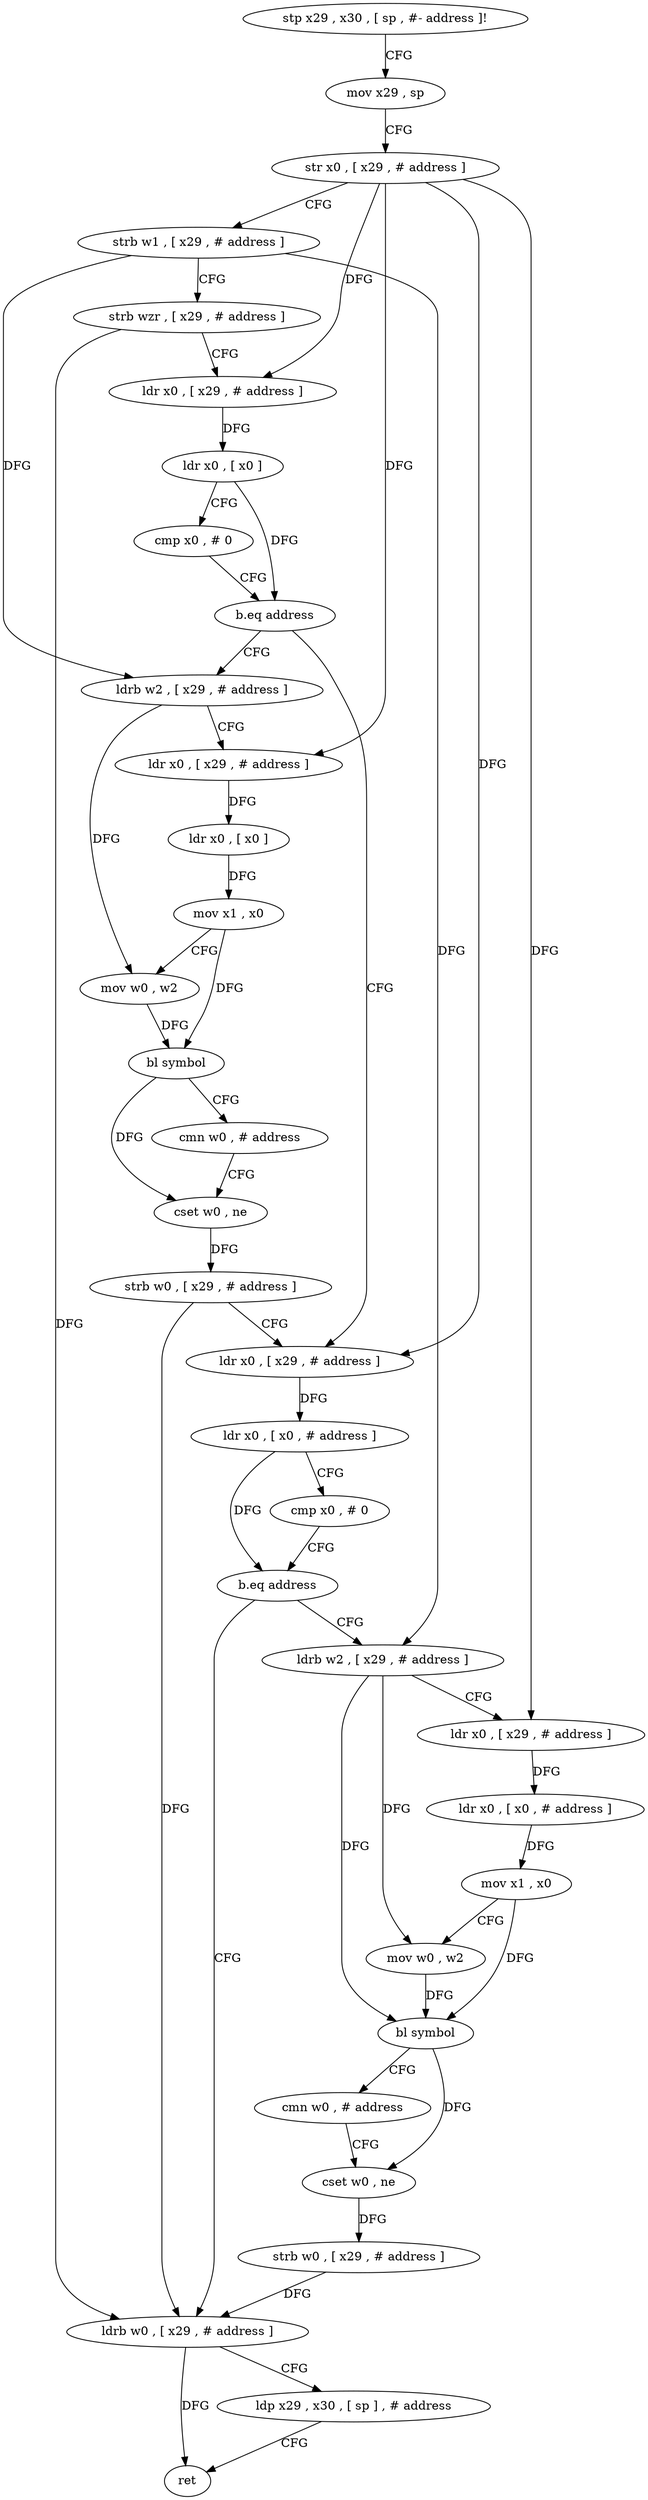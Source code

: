 digraph "func" {
"120432" [label = "stp x29 , x30 , [ sp , #- address ]!" ]
"120436" [label = "mov x29 , sp" ]
"120440" [label = "str x0 , [ x29 , # address ]" ]
"120444" [label = "strb w1 , [ x29 , # address ]" ]
"120448" [label = "strb wzr , [ x29 , # address ]" ]
"120452" [label = "ldr x0 , [ x29 , # address ]" ]
"120456" [label = "ldr x0 , [ x0 ]" ]
"120460" [label = "cmp x0 , # 0" ]
"120464" [label = "b.eq address" ]
"120504" [label = "ldr x0 , [ x29 , # address ]" ]
"120468" [label = "ldrb w2 , [ x29 , # address ]" ]
"120508" [label = "ldr x0 , [ x0 , # address ]" ]
"120512" [label = "cmp x0 , # 0" ]
"120516" [label = "b.eq address" ]
"120556" [label = "ldrb w0 , [ x29 , # address ]" ]
"120520" [label = "ldrb w2 , [ x29 , # address ]" ]
"120472" [label = "ldr x0 , [ x29 , # address ]" ]
"120476" [label = "ldr x0 , [ x0 ]" ]
"120480" [label = "mov x1 , x0" ]
"120484" [label = "mov w0 , w2" ]
"120488" [label = "bl symbol" ]
"120492" [label = "cmn w0 , # address" ]
"120496" [label = "cset w0 , ne" ]
"120500" [label = "strb w0 , [ x29 , # address ]" ]
"120560" [label = "ldp x29 , x30 , [ sp ] , # address" ]
"120564" [label = "ret" ]
"120524" [label = "ldr x0 , [ x29 , # address ]" ]
"120528" [label = "ldr x0 , [ x0 , # address ]" ]
"120532" [label = "mov x1 , x0" ]
"120536" [label = "mov w0 , w2" ]
"120540" [label = "bl symbol" ]
"120544" [label = "cmn w0 , # address" ]
"120548" [label = "cset w0 , ne" ]
"120552" [label = "strb w0 , [ x29 , # address ]" ]
"120432" -> "120436" [ label = "CFG" ]
"120436" -> "120440" [ label = "CFG" ]
"120440" -> "120444" [ label = "CFG" ]
"120440" -> "120452" [ label = "DFG" ]
"120440" -> "120504" [ label = "DFG" ]
"120440" -> "120472" [ label = "DFG" ]
"120440" -> "120524" [ label = "DFG" ]
"120444" -> "120448" [ label = "CFG" ]
"120444" -> "120468" [ label = "DFG" ]
"120444" -> "120520" [ label = "DFG" ]
"120448" -> "120452" [ label = "CFG" ]
"120448" -> "120556" [ label = "DFG" ]
"120452" -> "120456" [ label = "DFG" ]
"120456" -> "120460" [ label = "CFG" ]
"120456" -> "120464" [ label = "DFG" ]
"120460" -> "120464" [ label = "CFG" ]
"120464" -> "120504" [ label = "CFG" ]
"120464" -> "120468" [ label = "CFG" ]
"120504" -> "120508" [ label = "DFG" ]
"120468" -> "120472" [ label = "CFG" ]
"120468" -> "120484" [ label = "DFG" ]
"120508" -> "120512" [ label = "CFG" ]
"120508" -> "120516" [ label = "DFG" ]
"120512" -> "120516" [ label = "CFG" ]
"120516" -> "120556" [ label = "CFG" ]
"120516" -> "120520" [ label = "CFG" ]
"120556" -> "120560" [ label = "CFG" ]
"120556" -> "120564" [ label = "DFG" ]
"120520" -> "120524" [ label = "CFG" ]
"120520" -> "120536" [ label = "DFG" ]
"120520" -> "120540" [ label = "DFG" ]
"120472" -> "120476" [ label = "DFG" ]
"120476" -> "120480" [ label = "DFG" ]
"120480" -> "120484" [ label = "CFG" ]
"120480" -> "120488" [ label = "DFG" ]
"120484" -> "120488" [ label = "DFG" ]
"120488" -> "120492" [ label = "CFG" ]
"120488" -> "120496" [ label = "DFG" ]
"120492" -> "120496" [ label = "CFG" ]
"120496" -> "120500" [ label = "DFG" ]
"120500" -> "120504" [ label = "CFG" ]
"120500" -> "120556" [ label = "DFG" ]
"120560" -> "120564" [ label = "CFG" ]
"120524" -> "120528" [ label = "DFG" ]
"120528" -> "120532" [ label = "DFG" ]
"120532" -> "120536" [ label = "CFG" ]
"120532" -> "120540" [ label = "DFG" ]
"120536" -> "120540" [ label = "DFG" ]
"120540" -> "120544" [ label = "CFG" ]
"120540" -> "120548" [ label = "DFG" ]
"120544" -> "120548" [ label = "CFG" ]
"120548" -> "120552" [ label = "DFG" ]
"120552" -> "120556" [ label = "DFG" ]
}
